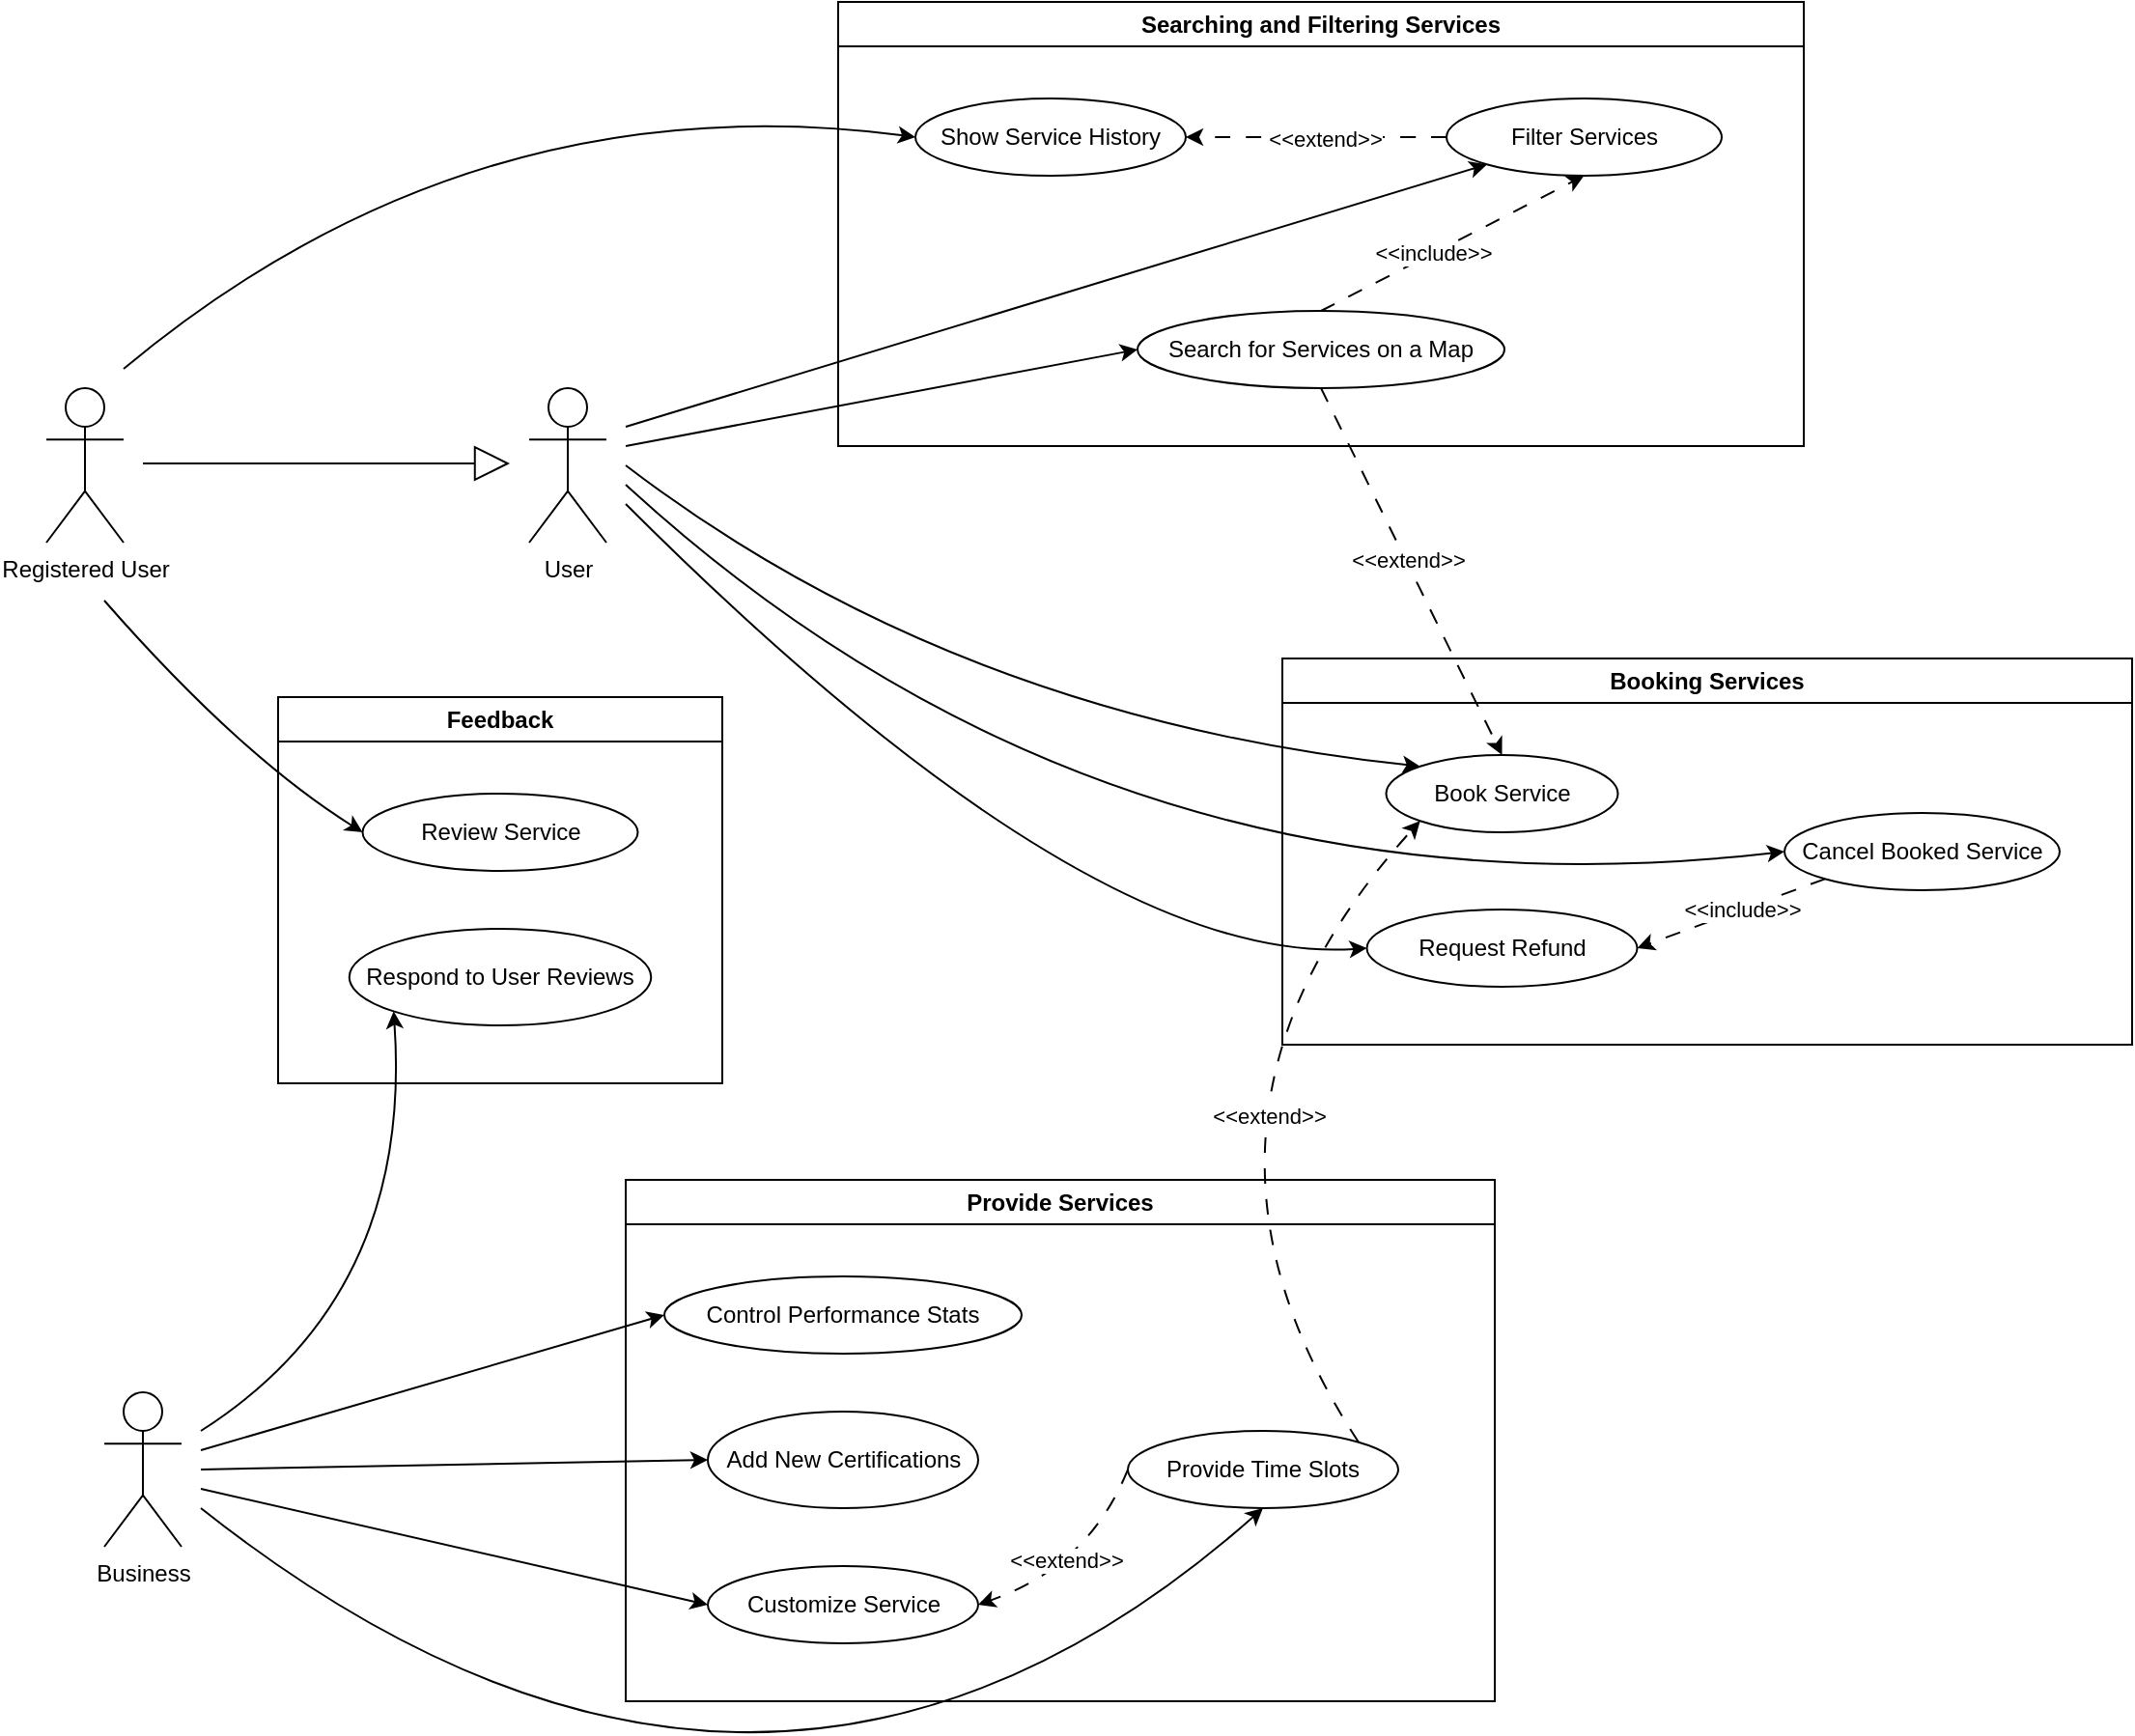 <mxfile version="26.2.14">
  <diagram name="Page-1" id="SIlo6v9nQNm8KUXmktuP">
    <mxGraphModel dx="1653" dy="1107" grid="1" gridSize="10" guides="1" tooltips="1" connect="1" arrows="1" fold="1" page="1" pageScale="1" pageWidth="850" pageHeight="1100" math="0" shadow="0">
      <root>
        <mxCell id="0" />
        <mxCell id="1" parent="0" />
        <mxCell id="v2CLXZi6vXICMEOhnzI7-1" value="Provide Services" style="swimlane;whiteSpace=wrap;html=1;" vertex="1" parent="1">
          <mxGeometry x="600" y="700" width="450" height="270" as="geometry" />
        </mxCell>
        <mxCell id="v2CLXZi6vXICMEOhnzI7-2" value="Add New Certifications" style="ellipse;whiteSpace=wrap;html=1;" vertex="1" parent="v2CLXZi6vXICMEOhnzI7-1">
          <mxGeometry x="42.5" y="120" width="140" height="50" as="geometry" />
        </mxCell>
        <mxCell id="v2CLXZi6vXICMEOhnzI7-5" value="Provide Time Slots" style="ellipse;whiteSpace=wrap;html=1;" vertex="1" parent="v2CLXZi6vXICMEOhnzI7-1">
          <mxGeometry x="260" y="130" width="140" height="40" as="geometry" />
        </mxCell>
        <mxCell id="v2CLXZi6vXICMEOhnzI7-3" value="Control Performance Stats" style="ellipse;whiteSpace=wrap;html=1;" vertex="1" parent="v2CLXZi6vXICMEOhnzI7-1">
          <mxGeometry x="20" y="50" width="185" height="40" as="geometry" />
        </mxCell>
        <mxCell id="v2CLXZi6vXICMEOhnzI7-6" style="edgeStyle=orthogonalEdgeStyle;rounded=0;orthogonalLoop=1;jettySize=auto;html=1;exitX=0.5;exitY=1;exitDx=0;exitDy=0;" edge="1" parent="v2CLXZi6vXICMEOhnzI7-1" source="v2CLXZi6vXICMEOhnzI7-2" target="v2CLXZi6vXICMEOhnzI7-2">
          <mxGeometry relative="1" as="geometry" />
        </mxCell>
        <mxCell id="v2CLXZi6vXICMEOhnzI7-4" value="Customize Service" style="ellipse;whiteSpace=wrap;html=1;" vertex="1" parent="v2CLXZi6vXICMEOhnzI7-1">
          <mxGeometry x="42.5" y="200" width="140" height="40" as="geometry" />
        </mxCell>
        <mxCell id="v2CLXZi6vXICMEOhnzI7-7" value="&amp;lt;&amp;lt;extend&amp;gt;&amp;gt;" style="curved=1;endArrow=classic;html=1;rounded=0;exitX=0;exitY=0.5;exitDx=0;exitDy=0;entryX=1;entryY=0.5;entryDx=0;entryDy=0;dashed=1;dashPattern=8 8;" edge="1" parent="v2CLXZi6vXICMEOhnzI7-1" source="v2CLXZi6vXICMEOhnzI7-5" target="v2CLXZi6vXICMEOhnzI7-4">
          <mxGeometry x="0.118" y="-7" width="50" height="50" relative="1" as="geometry">
            <mxPoint x="230" y="230" as="sourcePoint" />
            <mxPoint x="280" y="180" as="targetPoint" />
            <Array as="points">
              <mxPoint x="240" y="200" />
            </Array>
            <mxPoint as="offset" />
          </mxGeometry>
        </mxCell>
        <mxCell id="v2CLXZi6vXICMEOhnzI7-8" value="Booking Services" style="swimlane;whiteSpace=wrap;html=1;" vertex="1" parent="1">
          <mxGeometry x="940" y="430" width="440" height="200" as="geometry" />
        </mxCell>
        <mxCell id="v2CLXZi6vXICMEOhnzI7-9" value="Cancel Booked Service" style="ellipse;whiteSpace=wrap;html=1;" vertex="1" parent="v2CLXZi6vXICMEOhnzI7-8">
          <mxGeometry x="260" y="80" width="142.5" height="40" as="geometry" />
        </mxCell>
        <mxCell id="v2CLXZi6vXICMEOhnzI7-11" value="Book Service" style="ellipse;whiteSpace=wrap;html=1;" vertex="1" parent="v2CLXZi6vXICMEOhnzI7-8">
          <mxGeometry x="53.75" y="50" width="120" height="40" as="geometry" />
        </mxCell>
        <mxCell id="v2CLXZi6vXICMEOhnzI7-13" value="Request Refund" style="ellipse;whiteSpace=wrap;html=1;" vertex="1" parent="v2CLXZi6vXICMEOhnzI7-8">
          <mxGeometry x="43.75" y="130" width="140" height="40" as="geometry" />
        </mxCell>
        <mxCell id="v2CLXZi6vXICMEOhnzI7-14" value="&amp;lt;&amp;lt;include&amp;gt;&amp;gt;" style="curved=1;endArrow=classic;html=1;rounded=0;exitX=0;exitY=1;exitDx=0;exitDy=0;entryX=1;entryY=0.5;entryDx=0;entryDy=0;dashed=1;dashPattern=8 8;" edge="1" parent="v2CLXZi6vXICMEOhnzI7-8" source="v2CLXZi6vXICMEOhnzI7-9" target="v2CLXZi6vXICMEOhnzI7-13">
          <mxGeometry x="-0.126" width="50" height="50" relative="1" as="geometry">
            <mxPoint x="182.5" y="230" as="sourcePoint" />
            <mxPoint x="280" y="180" as="targetPoint" />
            <Array as="points" />
            <mxPoint as="offset" />
          </mxGeometry>
        </mxCell>
        <mxCell id="v2CLXZi6vXICMEOhnzI7-16" value="&amp;lt;&amp;lt;extend&amp;gt;&amp;gt;" style="curved=1;endArrow=classic;html=1;rounded=0;exitX=1;exitY=0;exitDx=0;exitDy=0;entryX=0;entryY=1;entryDx=0;entryDy=0;dashed=1;dashPattern=8 8;" edge="1" parent="v2CLXZi6vXICMEOhnzI7-8" source="v2CLXZi6vXICMEOhnzI7-5" target="v2CLXZi6vXICMEOhnzI7-11">
          <mxGeometry x="0.196" y="-44" width="50" height="50" relative="1" as="geometry">
            <mxPoint x="-187" y="-40" as="sourcePoint" />
            <mxPoint x="-100" y="-120" as="targetPoint" />
            <Array as="points">
              <mxPoint x="-70" y="240" />
            </Array>
            <mxPoint y="1" as="offset" />
          </mxGeometry>
        </mxCell>
        <mxCell id="v2CLXZi6vXICMEOhnzI7-17" value="&lt;div&gt;User&lt;/div&gt;" style="shape=umlActor;verticalLabelPosition=bottom;verticalAlign=top;html=1;outlineConnect=0;" vertex="1" parent="1">
          <mxGeometry x="550" y="290" width="40" height="80" as="geometry" />
        </mxCell>
        <mxCell id="v2CLXZi6vXICMEOhnzI7-21" value="Searching and Filtering Services" style="swimlane;whiteSpace=wrap;html=1;" vertex="1" parent="1">
          <mxGeometry x="710" y="90" width="500" height="230" as="geometry" />
        </mxCell>
        <mxCell id="v2CLXZi6vXICMEOhnzI7-22" value="Filter Services" style="ellipse;whiteSpace=wrap;html=1;" vertex="1" parent="v2CLXZi6vXICMEOhnzI7-21">
          <mxGeometry x="315" y="50" width="142.5" height="40" as="geometry" />
        </mxCell>
        <mxCell id="v2CLXZi6vXICMEOhnzI7-23" value="Search for Services on a Map" style="ellipse;whiteSpace=wrap;html=1;" vertex="1" parent="v2CLXZi6vXICMEOhnzI7-21">
          <mxGeometry x="155" y="160" width="190" height="40" as="geometry" />
        </mxCell>
        <mxCell id="v2CLXZi6vXICMEOhnzI7-24" value="Show Service History" style="ellipse;whiteSpace=wrap;html=1;" vertex="1" parent="v2CLXZi6vXICMEOhnzI7-21">
          <mxGeometry x="40" y="50" width="140" height="40" as="geometry" />
        </mxCell>
        <mxCell id="v2CLXZi6vXICMEOhnzI7-25" value="&amp;lt;&amp;lt;extend&amp;gt;&amp;gt;" style="curved=1;endArrow=classic;html=1;rounded=0;exitX=0;exitY=0.5;exitDx=0;exitDy=0;entryX=1;entryY=0.5;entryDx=0;entryDy=0;dashed=1;dashPattern=8 8;" edge="1" parent="v2CLXZi6vXICMEOhnzI7-21" source="v2CLXZi6vXICMEOhnzI7-22" target="v2CLXZi6vXICMEOhnzI7-24">
          <mxGeometry x="-0.056" y="1" width="50" height="50" relative="1" as="geometry">
            <mxPoint x="182.5" y="230" as="sourcePoint" />
            <mxPoint x="280" y="180" as="targetPoint" />
            <Array as="points" />
            <mxPoint as="offset" />
          </mxGeometry>
        </mxCell>
        <mxCell id="v2CLXZi6vXICMEOhnzI7-33" value="&amp;lt;&amp;lt;include&amp;gt;&amp;gt;" style="curved=1;endArrow=classic;html=1;rounded=0;exitX=0.5;exitY=0;exitDx=0;exitDy=0;entryX=0.5;entryY=1;entryDx=0;entryDy=0;dashed=1;dashPattern=8 8;" edge="1" parent="v2CLXZi6vXICMEOhnzI7-21" source="v2CLXZi6vXICMEOhnzI7-23" target="v2CLXZi6vXICMEOhnzI7-22">
          <mxGeometry x="-0.143" width="50" height="50" relative="1" as="geometry">
            <mxPoint x="100" y="128.89" as="sourcePoint" />
            <mxPoint x="185" y="128.89" as="targetPoint" />
            <Array as="points" />
            <mxPoint as="offset" />
          </mxGeometry>
        </mxCell>
        <mxCell id="v2CLXZi6vXICMEOhnzI7-26" value="" style="curved=1;endArrow=classic;html=1;rounded=0;entryX=0;entryY=0.5;entryDx=0;entryDy=0;" edge="1" parent="1" target="v2CLXZi6vXICMEOhnzI7-23">
          <mxGeometry width="50" height="50" relative="1" as="geometry">
            <mxPoint x="600" y="320" as="sourcePoint" />
            <mxPoint x="930" y="240" as="targetPoint" />
            <Array as="points" />
          </mxGeometry>
        </mxCell>
        <mxCell id="v2CLXZi6vXICMEOhnzI7-27" value="" style="curved=1;endArrow=classic;html=1;rounded=0;entryX=0;entryY=1;entryDx=0;entryDy=0;" edge="1" parent="1" target="v2CLXZi6vXICMEOhnzI7-22">
          <mxGeometry width="50" height="50" relative="1" as="geometry">
            <mxPoint x="600" y="310" as="sourcePoint" />
            <mxPoint x="870" y="840" as="targetPoint" />
            <Array as="points" />
          </mxGeometry>
        </mxCell>
        <mxCell id="v2CLXZi6vXICMEOhnzI7-34" value="&amp;lt;&amp;lt;extend&amp;gt;&amp;gt;" style="curved=1;endArrow=classic;html=1;rounded=0;entryX=0.5;entryY=0;entryDx=0;entryDy=0;dashed=1;dashPattern=8 8;exitX=0.5;exitY=1;exitDx=0;exitDy=0;" edge="1" parent="1" source="v2CLXZi6vXICMEOhnzI7-23" target="v2CLXZi6vXICMEOhnzI7-11">
          <mxGeometry x="-0.056" y="1" width="50" height="50" relative="1" as="geometry">
            <mxPoint x="940" y="520" as="sourcePoint" />
            <mxPoint x="1120" y="690" as="targetPoint" />
            <Array as="points" />
            <mxPoint as="offset" />
          </mxGeometry>
        </mxCell>
        <mxCell id="v2CLXZi6vXICMEOhnzI7-37" value="" style="curved=1;endArrow=classic;html=1;rounded=0;entryX=0;entryY=0;entryDx=0;entryDy=0;" edge="1" parent="1" target="v2CLXZi6vXICMEOhnzI7-11">
          <mxGeometry width="50" height="50" relative="1" as="geometry">
            <mxPoint x="600" y="330" as="sourcePoint" />
            <mxPoint x="790" y="440" as="targetPoint" />
            <Array as="points">
              <mxPoint x="770" y="460" />
            </Array>
          </mxGeometry>
        </mxCell>
        <mxCell id="v2CLXZi6vXICMEOhnzI7-38" value="" style="curved=1;endArrow=classic;html=1;rounded=0;entryX=0;entryY=0.5;entryDx=0;entryDy=0;" edge="1" parent="1" target="v2CLXZi6vXICMEOhnzI7-9">
          <mxGeometry width="50" height="50" relative="1" as="geometry">
            <mxPoint x="600" y="340" as="sourcePoint" />
            <mxPoint x="981" y="536" as="targetPoint" />
            <Array as="points">
              <mxPoint x="850" y="570" />
            </Array>
          </mxGeometry>
        </mxCell>
        <mxCell id="v2CLXZi6vXICMEOhnzI7-40" value="" style="curved=1;endArrow=classic;html=1;rounded=0;entryX=0;entryY=0.5;entryDx=0;entryDy=0;" edge="1" parent="1" target="v2CLXZi6vXICMEOhnzI7-13">
          <mxGeometry width="50" height="50" relative="1" as="geometry">
            <mxPoint x="600" y="350" as="sourcePoint" />
            <mxPoint x="1140" y="560" as="targetPoint" />
            <Array as="points">
              <mxPoint x="840" y="590" />
            </Array>
          </mxGeometry>
        </mxCell>
        <mxCell id="v2CLXZi6vXICMEOhnzI7-41" value="&lt;div&gt;Business&lt;/div&gt;&lt;div&gt;&lt;br&gt;&lt;/div&gt;" style="shape=umlActor;verticalLabelPosition=bottom;verticalAlign=top;html=1;outlineConnect=0;" vertex="1" parent="1">
          <mxGeometry x="330" y="810" width="40" height="80" as="geometry" />
        </mxCell>
        <mxCell id="v2CLXZi6vXICMEOhnzI7-42" value="Registered User" style="shape=umlActor;verticalLabelPosition=bottom;verticalAlign=top;html=1;outlineConnect=0;" vertex="1" parent="1">
          <mxGeometry x="300" y="290" width="40" height="80" as="geometry" />
        </mxCell>
        <mxCell id="v2CLXZi6vXICMEOhnzI7-44" value="" style="curved=1;endArrow=classic;html=1;rounded=0;entryX=0;entryY=0.5;entryDx=0;entryDy=0;" edge="1" parent="1" target="v2CLXZi6vXICMEOhnzI7-3">
          <mxGeometry width="50" height="50" relative="1" as="geometry">
            <mxPoint x="380" y="840" as="sourcePoint" />
            <mxPoint x="714" y="730" as="targetPoint" />
            <Array as="points" />
          </mxGeometry>
        </mxCell>
        <mxCell id="v2CLXZi6vXICMEOhnzI7-45" value="" style="curved=1;endArrow=classic;html=1;rounded=0;entryX=0;entryY=0.5;entryDx=0;entryDy=0;" edge="1" parent="1" target="v2CLXZi6vXICMEOhnzI7-2">
          <mxGeometry width="50" height="50" relative="1" as="geometry">
            <mxPoint x="380" y="850" as="sourcePoint" />
            <mxPoint x="580" y="790" as="targetPoint" />
            <Array as="points" />
          </mxGeometry>
        </mxCell>
        <mxCell id="v2CLXZi6vXICMEOhnzI7-46" value="" style="curved=1;endArrow=classic;html=1;rounded=0;entryX=0;entryY=0.5;entryDx=0;entryDy=0;" edge="1" parent="1" target="v2CLXZi6vXICMEOhnzI7-4">
          <mxGeometry width="50" height="50" relative="1" as="geometry">
            <mxPoint x="380" y="860" as="sourcePoint" />
            <mxPoint x="590" y="865" as="targetPoint" />
            <Array as="points" />
          </mxGeometry>
        </mxCell>
        <mxCell id="v2CLXZi6vXICMEOhnzI7-47" value="" style="curved=1;endArrow=classic;html=1;rounded=0;entryX=0.5;entryY=1;entryDx=0;entryDy=0;" edge="1" parent="1" target="v2CLXZi6vXICMEOhnzI7-5">
          <mxGeometry width="50" height="50" relative="1" as="geometry">
            <mxPoint x="380" y="870" as="sourcePoint" />
            <mxPoint x="603" y="940" as="targetPoint" />
            <Array as="points">
              <mxPoint x="670" y="1100" />
            </Array>
          </mxGeometry>
        </mxCell>
        <mxCell id="v2CLXZi6vXICMEOhnzI7-48" value="Feedback" style="swimlane;whiteSpace=wrap;html=1;" vertex="1" parent="1">
          <mxGeometry x="420" y="450" width="230" height="200" as="geometry" />
        </mxCell>
        <mxCell id="v2CLXZi6vXICMEOhnzI7-49" value="Respond to User Reviews" style="ellipse;whiteSpace=wrap;html=1;" vertex="1" parent="v2CLXZi6vXICMEOhnzI7-48">
          <mxGeometry x="36.88" y="120" width="156.25" height="50" as="geometry" />
        </mxCell>
        <mxCell id="v2CLXZi6vXICMEOhnzI7-50" value="Review Service" style="ellipse;whiteSpace=wrap;html=1;" vertex="1" parent="v2CLXZi6vXICMEOhnzI7-48">
          <mxGeometry x="43.75" y="50" width="142.5" height="40" as="geometry" />
        </mxCell>
        <mxCell id="v2CLXZi6vXICMEOhnzI7-52" value="" style="curved=1;endArrow=classic;html=1;rounded=0;entryX=0;entryY=0.5;entryDx=0;entryDy=0;" edge="1" parent="1" target="v2CLXZi6vXICMEOhnzI7-50">
          <mxGeometry width="50" height="50" relative="1" as="geometry">
            <mxPoint x="330" y="400" as="sourcePoint" />
            <mxPoint x="510" y="390" as="targetPoint" />
            <Array as="points">
              <mxPoint x="400" y="480" />
            </Array>
          </mxGeometry>
        </mxCell>
        <mxCell id="v2CLXZi6vXICMEOhnzI7-53" value="" style="curved=1;endArrow=classic;html=1;rounded=0;entryX=0;entryY=0.5;entryDx=0;entryDy=0;" edge="1" parent="1" target="v2CLXZi6vXICMEOhnzI7-24">
          <mxGeometry width="50" height="50" relative="1" as="geometry">
            <mxPoint x="340" y="280" as="sourcePoint" />
            <mxPoint x="494" y="510" as="targetPoint" />
            <Array as="points">
              <mxPoint x="520" y="130" />
            </Array>
          </mxGeometry>
        </mxCell>
        <mxCell id="v2CLXZi6vXICMEOhnzI7-54" value="" style="endArrow=block;endSize=16;endFill=0;html=1;rounded=0;" edge="1" parent="1">
          <mxGeometry width="160" relative="1" as="geometry">
            <mxPoint x="350" y="329" as="sourcePoint" />
            <mxPoint x="540" y="329" as="targetPoint" />
          </mxGeometry>
        </mxCell>
        <mxCell id="v2CLXZi6vXICMEOhnzI7-55" value="" style="curved=1;endArrow=classic;html=1;rounded=0;entryX=0;entryY=1;entryDx=0;entryDy=0;" edge="1" parent="1" target="v2CLXZi6vXICMEOhnzI7-49">
          <mxGeometry width="50" height="50" relative="1" as="geometry">
            <mxPoint x="380" y="830" as="sourcePoint" />
            <mxPoint x="570" y="770" as="targetPoint" />
            <Array as="points">
              <mxPoint x="490" y="760" />
            </Array>
          </mxGeometry>
        </mxCell>
      </root>
    </mxGraphModel>
  </diagram>
</mxfile>
